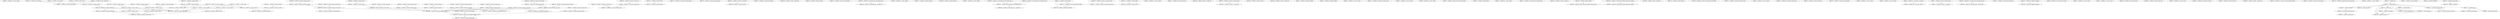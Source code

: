 digraph {
"DefId(0:29 ~ rust[fc84]::src::c_ctype::c_isalpha)";
"DefId(0:275 ~ rust[fc84]::src::ialloc::_gl_alloc_nomem)";
"DefId(0:274 ~ rust[fc84]::src::ialloc::imalloc)";
"DefId(0:273 ~ rust[fc84]::src::ialloc::irealloc)";
"DefId(0:272 ~ rust[fc84]::src::ialloc::icalloc)";
"DefId(0:271 ~ rust[fc84]::src::ialloc::ireallocarray)";
"DefId(0:1003 ~ rust[fc84]::src::xmalloc::_gl_alloc_nomem)";
"DefId(0:1002 ~ rust[fc84]::src::xmalloc::ireallocarray)";
"DefId(0:1001 ~ rust[fc84]::src::xmalloc::icalloc)";
"DefId(0:1004 ~ rust[fc84]::src::xmalloc::imalloc)";
"DefId(0:1000 ~ rust[fc84]::src::xmalloc::irealloc)";
"DefId(0:1007 ~ rust[fc84]::src::xmalloc::ximalloc)";
"DefId(0:1005 ~ rust[fc84]::src::xmalloc::check_nonnull)";
"DefId(0:1021 ~ rust[fc84]::src::xmalloc::xicalloc)";
"DefId(0:1010 ~ rust[fc84]::src::xmalloc::xirealloc)";
"DefId(0:1012 ~ rust[fc84]::src::xmalloc::xireallocarray)";
"DefId(0:1006 ~ rust[fc84]::src::xmalloc::xmalloc)";
"DefId(0:1020 ~ rust[fc84]::src::xmalloc::xcalloc)";
"DefId(0:1023 ~ rust[fc84]::src::xmalloc::ximemdup)";
"DefId(0:1024 ~ rust[fc84]::src::xmalloc::ximemdup0)";
"DefId(0:798 ~ rust[fc84]::src::quotearg::gettext_quote)";
"DefId(0:799 ~ rust[fc84]::src::quotearg::quotearg_buffer_restyled)";
"DefId(0:812 ~ rust[fc84]::src::quotearg::quotearg_n_options)";
"DefId(0:802 ~ rust[fc84]::src::quotearg::quotearg_alloc_mem)";
"DefId(0:800 ~ rust[fc84]::src::quotearg::quotearg_buffer)";
"DefId(0:814 ~ rust[fc84]::src::quotearg::quotearg_n_mem)";
"DefId(0:818 ~ rust[fc84]::src::quotearg::quotearg_n_style_mem)";
"DefId(0:813 ~ rust[fc84]::src::quotearg::quotearg_n)";
"DefId(0:833 ~ rust[fc84]::src::quotearg::quote_n_mem)";
"DefId(0:829 ~ rust[fc84]::src::quotearg::quotearg_n_custom_mem)";
"DefId(0:821 ~ rust[fc84]::src::quotearg::quotearg_char_mem)";
"DefId(0:817 ~ rust[fc84]::src::quotearg::quotearg_n_style)";
"DefId(0:826 ~ rust[fc84]::src::quotearg::quotearg_n_style_colon)";
"DefId(0:816 ~ rust[fc84]::src::quotearg::quotearg_mem)";
"DefId(0:935 ~ rust[fc84]::src::version_etc::version_etc_arn)";
"DefId(0:936 ~ rust[fc84]::src::version_etc::version_etc_ar)";
"DefId(0:937 ~ rust[fc84]::src::version_etc::version_etc_va)";
"DefId(0:940 ~ rust[fc84]::src::version_etc::version_etc)";
"DefId(0:815 ~ rust[fc84]::src::quotearg::quotearg)";
"DefId(0:797 ~ rust[fc84]::src::quotearg::quoting_options_from_style)";
"DefId(0:820 ~ rust[fc84]::src::quotearg::quotearg_style_mem)";
"DefId(0:1011 ~ rust[fc84]::src::xmalloc::xreallocarray)";
"DefId(0:1013 ~ rust[fc84]::src::xmalloc::xnmalloc)";
"DefId(0:1016 ~ rust[fc84]::src::xmalloc::x2nrealloc)";
"DefId(0:146 ~ rust[fc84]::src::fadvise::fdadvise)";
"DefId(0:147 ~ rust[fc84]::src::fadvise::fadvise)";
"DefId(0:791 ~ rust[fc84]::src::quotearg::clone_quoting_options)";
"DefId(0:792 ~ rust[fc84]::src::quotearg::get_quoting_style)";
"DefId(0:683 ~ rust[fc84]::src::mbrtoc32::mbszero)";
"DefId(0:685 ~ rust[fc84]::src::mbrtoc32::rpl_mbrtoc32)";
"DefId(0:810 ~ rust[fc84]::src::quotearg::quotearg_free)";
"DefId(0:801 ~ rust[fc84]::src::quotearg::quotearg_alloc)";
"DefId(0:889 ~ rust[fc84]::src::stdbit::__gl_stdbit_clzl)";
"DefId(0:236 ~ rust[fc84]::src::fseeko::rpl_fseeko)";
"DefId(0:182 ~ rust[fc84]::src::fcntl::run_static_initializers)";
"DefId(0:794 ~ rust[fc84]::src::quotearg::set_char_quoting)";
"DefId(0:899 ~ rust[fc84]::src::stdc_leading_zeros::__gl_stdbit_clzl)";
"DefId(0:904 ~ rust[fc84]::src::stdc_leading_zeros::stdc_leading_zeros_ul)";
"DefId(0:40 ~ rust[fc84]::src::c_ctype::c_isxdigit)";
"DefId(0:783 ~ rust[fc84]::src::quotearg::c32isprint)";
"DefId(0:784 ~ rust[fc84]::src::quotearg::mbszero)";
"DefId(0:31 ~ rust[fc84]::src::c_ctype::c_isblank)";
"DefId(0:898 ~ rust[fc84]::src::stdc_leading_zeros::__gl_stdbit_clz)";
"DefId(0:901 ~ rust[fc84]::src::stdc_leading_zeros::stdc_leading_zeros_ui)";
"DefId(0:902 ~ rust[fc84]::src::stdc_leading_zeros::stdc_leading_zeros_uc)";
"DefId(0:903 ~ rust[fc84]::src::stdc_leading_zeros::stdc_leading_zeros_us)";
"DefId(0:179 ~ rust[fc84]::src::fcntl::rpl_fcntl_DUPFD)";
"DefId(0:181 ~ rust[fc84]::src::fcntl::rpl_fcntl_DUPFD_CLOEXEC)";
"DefId(0:178 ~ rust[fc84]::src::fcntl::rpl_fcntl)";
"DefId(0:977 ~ rust[fc84]::src::xbinary_io::xset_binary_mode_error)";
"DefId(0:976 ~ rust[fc84]::src::xbinary_io::xset_binary_mode)";
"DefId(0:1009 ~ rust[fc84]::src::xmalloc::xrealloc)";
"DefId(0:1017 ~ rust[fc84]::src::xmalloc::xpalloc)";
"DefId(0:34 ~ rust[fc84]::src::c_ctype::c_isgraph)";
"DefId(0:971 ~ rust[fc84]::src::xalloc_die::xalloc_die)";
"DefId(0:890 ~ rust[fc84]::src::stdbit::__gl_stdbit_clzll)";
"DefId(0:819 ~ rust[fc84]::src::quotearg::quotearg_style)";
"DefId(0:834 ~ rust[fc84]::src::quotearg::quote_mem)";
"DefId(0:835 ~ rust[fc84]::src::quotearg::quote_n)";
"DefId(0:979 ~ rust[fc84]::src::xbinary_io::__gl_setmode)";
"DefId(0:978 ~ rust[fc84]::src::xbinary_io::set_binary_mode)";
"DefId(0:693 ~ rust[fc84]::src::mbszero::mbszero)";
"DefId(0:892 ~ rust[fc84]::src::stdbit::__gl_stdbit_ctzl)";
"DefId(0:15 ~ rust[fc84]::src::alignalloc::alignalloc)";
"DefId(0:16 ~ rust[fc84]::src::alignalloc::alignfree)";
"DefId(0:38 ~ rust[fc84]::src::c_ctype::c_isspace)";
"DefId(0:1018 ~ rust[fc84]::src::xmalloc::xzalloc)";
"DefId(0:715 ~ rust[fc84]::src::progname::set_program_name)";
"DefId(0:41 ~ rust[fc84]::src::c_ctype::c_tolower)";
"DefId(0:33 ~ rust[fc84]::src::c_ctype::c_isdigit)";
"DefId(0:92 ~ rust[fc84]::src::closeout::close_stdout_set_file_name)";
"DefId(0:218 ~ rust[fc84]::src::fpurge::fpurge)";
"DefId(0:39 ~ rust[fc84]::src::c_ctype::c_isupper)";
"DefId(0:110 ~ rust[fc84]::src::copy_file_range::rpl_copy_file_range)";
"DefId(0:1014 ~ rust[fc84]::src::xmalloc::xinmalloc)";
"DefId(0:891 ~ rust[fc84]::src::stdbit::__gl_stdbit_ctz)";
"DefId(0:202 ~ rust[fc84]::src::fflush::clear_ungetc_buffer_preserving_position)";
"DefId(0:203 ~ rust[fc84]::src::fflush::rpl_fflush)";
"DefId(0:882 ~ rust[fc84]::src::setlocale_null_unlocked::setlocale_null_unlocked)";
"DefId(0:883 ~ rust[fc84]::src::setlocale_null_unlocked::setlocale_null_r_unlocked)";
"DefId(0:888 ~ rust[fc84]::src::stdbit::__gl_stdbit_clz)";
"DefId(0:823 ~ rust[fc84]::src::quotearg::quotearg_char)";
"DefId(0:825 ~ rust[fc84]::src::quotearg::quotearg_colon_mem)";
"DefId(0:796 ~ rust[fc84]::src::quotearg::set_custom_quoting)";
"DefId(0:831 ~ rust[fc84]::src::quotearg::quotearg_custom_mem)";
"DefId(0:828 ~ rust[fc84]::src::quotearg::quotearg_n_custom)";
"DefId(0:1019 ~ rust[fc84]::src::xmalloc::xizalloc)";
"DefId(0:167 ~ rust[fc84]::src::fclose::rpl_fclose)";
"DefId(0:94 ~ rust[fc84]::src::closeout::close_stdout_set_ignore_EPIPE)";
"DefId(0:824 ~ rust[fc84]::src::quotearg::quotearg_colon)";
"DefId(0:1008 ~ rust[fc84]::src::xmalloc::xcharalloc)";
"DefId(0:1022 ~ rust[fc84]::src::xmalloc::xmemdup)";
"DefId(0:1025 ~ rust[fc84]::src::xmalloc::xstrdup)";
"DefId(0:871 ~ rust[fc84]::src::setlocale_null::setlocale_null_r)";
"DefId(0:36 ~ rust[fc84]::src::c_ctype::c_isprint)";
"DefId(0:667 ~ rust[fc84]::src::localcharset::locale_charset)";
"DefId(0:836 ~ rust[fc84]::src::quotearg::quote)";
"DefId(0:95 ~ rust[fc84]::src::closeout::close_stdout)";
"DefId(0:795 ~ rust[fc84]::src::quotearg::set_quoting_flags)";
"DefId(0:35 ~ rust[fc84]::src::c_ctype::c_islower)";
"DefId(0:42 ~ rust[fc84]::src::c_ctype::c_toupper)";
"DefId(0:47 ~ rust[fc84]::src::c_strcasecmp::c_tolower)";
"DefId(0:48 ~ rust[fc84]::src::c_strcasecmp::c_strcasecmp)";
"DefId(0:22 ~ rust[fc84]::src::binary_io::__gl_setmode)";
"DefId(0:21 ~ rust[fc84]::src::binary_io::set_binary_mode)";
"DefId(0:900 ~ rust[fc84]::src::stdc_leading_zeros::__gl_stdbit_clzll)";
"DefId(0:905 ~ rust[fc84]::src::stdc_leading_zeros::stdc_leading_zeros_ull)";
"DefId(0:872 ~ rust[fc84]::src::setlocale_null::setlocale_null)";
"DefId(0:830 ~ rust[fc84]::src::quotearg::quotearg_custom)";
"DefId(0:960 ~ rust[fc84]::src::xalignalloc::alignalloc)";
"DefId(0:961 ~ rust[fc84]::src::xalignalloc::xalignalloc)";
"DefId(0:66 ~ rust[fc84]::src::close_stream::close_stream)";
"DefId(0:32 ~ rust[fc84]::src::c_ctype::c_iscntrl)";
"DefId(0:37 ~ rust[fc84]::src::c_ctype::c_ispunct)";
"DefId(0:849 ~ rust[fc84]::src::safe_read::safe_read)";
"DefId(0:862 ~ rust[fc84]::src::safe_write::safe_write)";
"DefId(0:1015 ~ rust[fc84]::src::xmalloc::x2realloc)";
"DefId(0:30 ~ rust[fc84]::src::c_ctype::c_isascii)";
"DefId(0:254 ~ rust[fc84]::src::hard_locale::hard_locale)";
"DefId(0:245 ~ rust[fc84]::src::full_write::full_write)";
"DefId(0:893 ~ rust[fc84]::src::stdbit::__gl_stdbit_ctzll)";
"DefId(0:941 ~ rust[fc84]::src::version_etc::emit_bug_reporting_address)";
"DefId(0:793 ~ rust[fc84]::src::quotearg::set_quoting_style)";
"DefId(0:724 ~ rust[fc84]::src::propername_lite::proper_name_lite)";
"DefId(0:28 ~ rust[fc84]::src::c_ctype::c_isalnum)";
"DefId(0:105 ~ cat[4a5d]::__gl_stdbit_clzll)";
"DefId(0:106 ~ cat[4a5d]::stdc_leading_zeros_ull)";
"DefId(0:107 ~ cat[4a5d]::io_blksize)";
"DefId(0:127 ~ cat[4a5d]::main_0)";
"DefId(0:126 ~ cat[4a5d]::copy_cat)";
"DefId(0:103 ~ cat[4a5d]::write_error)";
"DefId(0:125 ~ cat[4a5d]::cat)";
"DefId(0:123 ~ cat[4a5d]::simple_cat)";
"DefId(0:124 ~ cat[4a5d]::write_pending)";
"DefId(0:104 ~ cat[4a5d]::alignfree)";
"DefId(0:122 ~ cat[4a5d]::next_line_num)";
"DefId(0:110 ~ cat[4a5d]::xset_binary_mode_error)";
"DefId(0:111 ~ cat[4a5d]::xset_binary_mode)";
"DefId(0:100 ~ cat[4a5d]::emit_ancillary_info)";
"DefId(0:121 ~ cat[4a5d]::usage)";
"DefId(0:99 ~ cat[4a5d]::emit_stdin_note)";
"DefId(0:131 ~ cat[4a5d]::main)";
"DefId(0:132 ~ cat[4a5d]::run_static_initializers)";
"DefId(0:98 ~ cat[4a5d]::is_ENOTSUP)";
"DefId(0:108 ~ cat[4a5d]::__gl_setmode)";
"DefId(0:109 ~ cat[4a5d]::set_binary_mode)";
"DefId(0:274 ~ rust[fc84]::src::ialloc::imalloc)" -> "DefId(0:275 ~ rust[fc84]::src::ialloc::_gl_alloc_nomem)";
"DefId(0:273 ~ rust[fc84]::src::ialloc::irealloc)" -> "DefId(0:275 ~ rust[fc84]::src::ialloc::_gl_alloc_nomem)";
"DefId(0:272 ~ rust[fc84]::src::ialloc::icalloc)" -> "DefId(0:275 ~ rust[fc84]::src::ialloc::_gl_alloc_nomem)";
"DefId(0:271 ~ rust[fc84]::src::ialloc::ireallocarray)" -> "DefId(0:275 ~ rust[fc84]::src::ialloc::_gl_alloc_nomem)";
"DefId(0:1002 ~ rust[fc84]::src::xmalloc::ireallocarray)" -> "DefId(0:1003 ~ rust[fc84]::src::xmalloc::_gl_alloc_nomem)";
"DefId(0:1001 ~ rust[fc84]::src::xmalloc::icalloc)" -> "DefId(0:1003 ~ rust[fc84]::src::xmalloc::_gl_alloc_nomem)";
"DefId(0:1004 ~ rust[fc84]::src::xmalloc::imalloc)" -> "DefId(0:1003 ~ rust[fc84]::src::xmalloc::_gl_alloc_nomem)";
"DefId(0:1000 ~ rust[fc84]::src::xmalloc::irealloc)" -> "DefId(0:1003 ~ rust[fc84]::src::xmalloc::_gl_alloc_nomem)";
"DefId(0:1007 ~ rust[fc84]::src::xmalloc::ximalloc)" -> "DefId(0:1004 ~ rust[fc84]::src::xmalloc::imalloc)";
"DefId(0:1007 ~ rust[fc84]::src::xmalloc::ximalloc)" -> "DefId(0:1005 ~ rust[fc84]::src::xmalloc::check_nonnull)";
"DefId(0:1021 ~ rust[fc84]::src::xmalloc::xicalloc)" -> "DefId(0:1005 ~ rust[fc84]::src::xmalloc::check_nonnull)";
"DefId(0:1021 ~ rust[fc84]::src::xmalloc::xicalloc)" -> "DefId(0:1001 ~ rust[fc84]::src::xmalloc::icalloc)";
"DefId(0:1010 ~ rust[fc84]::src::xmalloc::xirealloc)" -> "DefId(0:1005 ~ rust[fc84]::src::xmalloc::check_nonnull)";
"DefId(0:1010 ~ rust[fc84]::src::xmalloc::xirealloc)" -> "DefId(0:1000 ~ rust[fc84]::src::xmalloc::irealloc)";
"DefId(0:1012 ~ rust[fc84]::src::xmalloc::xireallocarray)" -> "DefId(0:1005 ~ rust[fc84]::src::xmalloc::check_nonnull)";
"DefId(0:1012 ~ rust[fc84]::src::xmalloc::xireallocarray)" -> "DefId(0:1002 ~ rust[fc84]::src::xmalloc::ireallocarray)";
"DefId(0:1006 ~ rust[fc84]::src::xmalloc::xmalloc)" -> "DefId(0:1005 ~ rust[fc84]::src::xmalloc::check_nonnull)";
"DefId(0:1020 ~ rust[fc84]::src::xmalloc::xcalloc)" -> "DefId(0:1005 ~ rust[fc84]::src::xmalloc::check_nonnull)";
"DefId(0:1023 ~ rust[fc84]::src::xmalloc::ximemdup)" -> "DefId(0:1007 ~ rust[fc84]::src::xmalloc::ximalloc)";
"DefId(0:1024 ~ rust[fc84]::src::xmalloc::ximemdup0)" -> "DefId(0:1007 ~ rust[fc84]::src::xmalloc::ximalloc)";
"DefId(0:799 ~ rust[fc84]::src::quotearg::quotearg_buffer_restyled)" -> "DefId(0:798 ~ rust[fc84]::src::quotearg::gettext_quote)";
"DefId(0:799 ~ rust[fc84]::src::quotearg::quotearg_buffer_restyled)" -> "DefId(0:799 ~ rust[fc84]::src::quotearg::quotearg_buffer_restyled)";
"DefId(0:812 ~ rust[fc84]::src::quotearg::quotearg_n_options)" -> "DefId(0:799 ~ rust[fc84]::src::quotearg::quotearg_buffer_restyled)";
"DefId(0:802 ~ rust[fc84]::src::quotearg::quotearg_alloc_mem)" -> "DefId(0:799 ~ rust[fc84]::src::quotearg::quotearg_buffer_restyled)";
"DefId(0:800 ~ rust[fc84]::src::quotearg::quotearg_buffer)" -> "DefId(0:799 ~ rust[fc84]::src::quotearg::quotearg_buffer_restyled)";
"DefId(0:814 ~ rust[fc84]::src::quotearg::quotearg_n_mem)" -> "DefId(0:812 ~ rust[fc84]::src::quotearg::quotearg_n_options)";
"DefId(0:818 ~ rust[fc84]::src::quotearg::quotearg_n_style_mem)" -> "DefId(0:812 ~ rust[fc84]::src::quotearg::quotearg_n_options)";
"DefId(0:818 ~ rust[fc84]::src::quotearg::quotearg_n_style_mem)" -> "DefId(0:797 ~ rust[fc84]::src::quotearg::quoting_options_from_style)";
"DefId(0:813 ~ rust[fc84]::src::quotearg::quotearg_n)" -> "DefId(0:812 ~ rust[fc84]::src::quotearg::quotearg_n_options)";
"DefId(0:833 ~ rust[fc84]::src::quotearg::quote_n_mem)" -> "DefId(0:812 ~ rust[fc84]::src::quotearg::quotearg_n_options)";
"DefId(0:829 ~ rust[fc84]::src::quotearg::quotearg_n_custom_mem)" -> "DefId(0:812 ~ rust[fc84]::src::quotearg::quotearg_n_options)";
"DefId(0:829 ~ rust[fc84]::src::quotearg::quotearg_n_custom_mem)" -> "DefId(0:796 ~ rust[fc84]::src::quotearg::set_custom_quoting)";
"DefId(0:821 ~ rust[fc84]::src::quotearg::quotearg_char_mem)" -> "DefId(0:812 ~ rust[fc84]::src::quotearg::quotearg_n_options)";
"DefId(0:821 ~ rust[fc84]::src::quotearg::quotearg_char_mem)" -> "DefId(0:794 ~ rust[fc84]::src::quotearg::set_char_quoting)";
"DefId(0:817 ~ rust[fc84]::src::quotearg::quotearg_n_style)" -> "DefId(0:812 ~ rust[fc84]::src::quotearg::quotearg_n_options)";
"DefId(0:817 ~ rust[fc84]::src::quotearg::quotearg_n_style)" -> "DefId(0:797 ~ rust[fc84]::src::quotearg::quoting_options_from_style)";
"DefId(0:826 ~ rust[fc84]::src::quotearg::quotearg_n_style_colon)" -> "DefId(0:812 ~ rust[fc84]::src::quotearg::quotearg_n_options)";
"DefId(0:826 ~ rust[fc84]::src::quotearg::quotearg_n_style_colon)" -> "DefId(0:797 ~ rust[fc84]::src::quotearg::quoting_options_from_style)";
"DefId(0:826 ~ rust[fc84]::src::quotearg::quotearg_n_style_colon)" -> "DefId(0:794 ~ rust[fc84]::src::quotearg::set_char_quoting)";
"DefId(0:816 ~ rust[fc84]::src::quotearg::quotearg_mem)" -> "DefId(0:814 ~ rust[fc84]::src::quotearg::quotearg_n_mem)";
"DefId(0:936 ~ rust[fc84]::src::version_etc::version_etc_ar)" -> "DefId(0:935 ~ rust[fc84]::src::version_etc::version_etc_arn)";
"DefId(0:937 ~ rust[fc84]::src::version_etc::version_etc_va)" -> "DefId(0:935 ~ rust[fc84]::src::version_etc::version_etc_arn)";
"DefId(0:940 ~ rust[fc84]::src::version_etc::version_etc)" -> "DefId(0:937 ~ rust[fc84]::src::version_etc::version_etc_va)";
"DefId(0:815 ~ rust[fc84]::src::quotearg::quotearg)" -> "DefId(0:813 ~ rust[fc84]::src::quotearg::quotearg_n)";
"DefId(0:820 ~ rust[fc84]::src::quotearg::quotearg_style_mem)" -> "DefId(0:818 ~ rust[fc84]::src::quotearg::quotearg_n_style_mem)";
"DefId(0:1013 ~ rust[fc84]::src::xmalloc::xnmalloc)" -> "DefId(0:1011 ~ rust[fc84]::src::xmalloc::xreallocarray)";
"DefId(0:1016 ~ rust[fc84]::src::xmalloc::x2nrealloc)" -> "DefId(0:1011 ~ rust[fc84]::src::xmalloc::xreallocarray)";
"DefId(0:147 ~ rust[fc84]::src::fadvise::fadvise)" -> "DefId(0:146 ~ rust[fc84]::src::fadvise::fdadvise)";
"DefId(0:685 ~ rust[fc84]::src::mbrtoc32::rpl_mbrtoc32)" -> "DefId(0:683 ~ rust[fc84]::src::mbrtoc32::mbszero)";
"DefId(0:801 ~ rust[fc84]::src::quotearg::quotearg_alloc)" -> "DefId(0:802 ~ rust[fc84]::src::quotearg::quotearg_alloc_mem)";
"DefId(0:904 ~ rust[fc84]::src::stdc_leading_zeros::stdc_leading_zeros_ul)" -> "DefId(0:899 ~ rust[fc84]::src::stdc_leading_zeros::__gl_stdbit_clzl)";
"DefId(0:901 ~ rust[fc84]::src::stdc_leading_zeros::stdc_leading_zeros_ui)" -> "DefId(0:898 ~ rust[fc84]::src::stdc_leading_zeros::__gl_stdbit_clz)";
"DefId(0:902 ~ rust[fc84]::src::stdc_leading_zeros::stdc_leading_zeros_uc)" -> "DefId(0:901 ~ rust[fc84]::src::stdc_leading_zeros::stdc_leading_zeros_ui)";
"DefId(0:903 ~ rust[fc84]::src::stdc_leading_zeros::stdc_leading_zeros_us)" -> "DefId(0:901 ~ rust[fc84]::src::stdc_leading_zeros::stdc_leading_zeros_ui)";
"DefId(0:181 ~ rust[fc84]::src::fcntl::rpl_fcntl_DUPFD_CLOEXEC)" -> "DefId(0:179 ~ rust[fc84]::src::fcntl::rpl_fcntl_DUPFD)";
"DefId(0:178 ~ rust[fc84]::src::fcntl::rpl_fcntl)" -> "DefId(0:179 ~ rust[fc84]::src::fcntl::rpl_fcntl_DUPFD)";
"DefId(0:178 ~ rust[fc84]::src::fcntl::rpl_fcntl)" -> "DefId(0:181 ~ rust[fc84]::src::fcntl::rpl_fcntl_DUPFD_CLOEXEC)";
"DefId(0:976 ~ rust[fc84]::src::xbinary_io::xset_binary_mode)" -> "DefId(0:977 ~ rust[fc84]::src::xbinary_io::xset_binary_mode_error)";
"DefId(0:1017 ~ rust[fc84]::src::xmalloc::xpalloc)" -> "DefId(0:1009 ~ rust[fc84]::src::xmalloc::xrealloc)";
"DefId(0:819 ~ rust[fc84]::src::quotearg::quotearg_style)" -> "DefId(0:817 ~ rust[fc84]::src::quotearg::quotearg_n_style)";
"DefId(0:834 ~ rust[fc84]::src::quotearg::quote_mem)" -> "DefId(0:833 ~ rust[fc84]::src::quotearg::quote_n_mem)";
"DefId(0:835 ~ rust[fc84]::src::quotearg::quote_n)" -> "DefId(0:833 ~ rust[fc84]::src::quotearg::quote_n_mem)";
"DefId(0:978 ~ rust[fc84]::src::xbinary_io::set_binary_mode)" -> "DefId(0:979 ~ rust[fc84]::src::xbinary_io::__gl_setmode)";
"DefId(0:1018 ~ rust[fc84]::src::xmalloc::xzalloc)" -> "DefId(0:1020 ~ rust[fc84]::src::xmalloc::xcalloc)";
"DefId(0:1014 ~ rust[fc84]::src::xmalloc::xinmalloc)" -> "DefId(0:1012 ~ rust[fc84]::src::xmalloc::xireallocarray)";
"DefId(0:203 ~ rust[fc84]::src::fflush::rpl_fflush)" -> "DefId(0:202 ~ rust[fc84]::src::fflush::clear_ungetc_buffer_preserving_position)";
"DefId(0:883 ~ rust[fc84]::src::setlocale_null_unlocked::setlocale_null_r_unlocked)" -> "DefId(0:882 ~ rust[fc84]::src::setlocale_null_unlocked::setlocale_null_unlocked)";
"DefId(0:823 ~ rust[fc84]::src::quotearg::quotearg_char)" -> "DefId(0:821 ~ rust[fc84]::src::quotearg::quotearg_char_mem)";
"DefId(0:825 ~ rust[fc84]::src::quotearg::quotearg_colon_mem)" -> "DefId(0:821 ~ rust[fc84]::src::quotearg::quotearg_char_mem)";
"DefId(0:831 ~ rust[fc84]::src::quotearg::quotearg_custom_mem)" -> "DefId(0:829 ~ rust[fc84]::src::quotearg::quotearg_n_custom_mem)";
"DefId(0:828 ~ rust[fc84]::src::quotearg::quotearg_n_custom)" -> "DefId(0:829 ~ rust[fc84]::src::quotearg::quotearg_n_custom_mem)";
"DefId(0:1019 ~ rust[fc84]::src::xmalloc::xizalloc)" -> "DefId(0:1021 ~ rust[fc84]::src::xmalloc::xicalloc)";
"DefId(0:824 ~ rust[fc84]::src::quotearg::quotearg_colon)" -> "DefId(0:823 ~ rust[fc84]::src::quotearg::quotearg_char)";
"DefId(0:1008 ~ rust[fc84]::src::xmalloc::xcharalloc)" -> "DefId(0:1006 ~ rust[fc84]::src::xmalloc::xmalloc)";
"DefId(0:1008 ~ rust[fc84]::src::xmalloc::xcharalloc)" -> "DefId(0:1013 ~ rust[fc84]::src::xmalloc::xnmalloc)";
"DefId(0:1022 ~ rust[fc84]::src::xmalloc::xmemdup)" -> "DefId(0:1006 ~ rust[fc84]::src::xmalloc::xmalloc)";
"DefId(0:1025 ~ rust[fc84]::src::xmalloc::xstrdup)" -> "DefId(0:1022 ~ rust[fc84]::src::xmalloc::xmemdup)";
"DefId(0:836 ~ rust[fc84]::src::quotearg::quote)" -> "DefId(0:835 ~ rust[fc84]::src::quotearg::quote_n)";
"DefId(0:48 ~ rust[fc84]::src::c_strcasecmp::c_strcasecmp)" -> "DefId(0:47 ~ rust[fc84]::src::c_strcasecmp::c_tolower)";
"DefId(0:21 ~ rust[fc84]::src::binary_io::set_binary_mode)" -> "DefId(0:22 ~ rust[fc84]::src::binary_io::__gl_setmode)";
"DefId(0:905 ~ rust[fc84]::src::stdc_leading_zeros::stdc_leading_zeros_ull)" -> "DefId(0:900 ~ rust[fc84]::src::stdc_leading_zeros::__gl_stdbit_clzll)";
"DefId(0:830 ~ rust[fc84]::src::quotearg::quotearg_custom)" -> "DefId(0:828 ~ rust[fc84]::src::quotearg::quotearg_n_custom)";
"DefId(0:961 ~ rust[fc84]::src::xalignalloc::xalignalloc)" -> "DefId(0:960 ~ rust[fc84]::src::xalignalloc::alignalloc)";
"DefId(0:1015 ~ rust[fc84]::src::xmalloc::x2realloc)" -> "DefId(0:1016 ~ rust[fc84]::src::xmalloc::x2nrealloc)";
"DefId(0:106 ~ cat[4a5d]::stdc_leading_zeros_ull)" -> "DefId(0:105 ~ cat[4a5d]::__gl_stdbit_clzll)";
"DefId(0:107 ~ cat[4a5d]::io_blksize)" -> "DefId(0:106 ~ cat[4a5d]::stdc_leading_zeros_ull)";
"DefId(0:127 ~ cat[4a5d]::main_0)" -> "DefId(0:107 ~ cat[4a5d]::io_blksize)";
"DefId(0:127 ~ cat[4a5d]::main_0)" -> "DefId(0:126 ~ cat[4a5d]::copy_cat)";
"DefId(0:127 ~ cat[4a5d]::main_0)" -> "DefId(0:103 ~ cat[4a5d]::write_error)";
"DefId(0:127 ~ cat[4a5d]::main_0)" -> "DefId(0:104 ~ cat[4a5d]::alignfree)";
"DefId(0:127 ~ cat[4a5d]::main_0)" -> "DefId(0:125 ~ cat[4a5d]::cat)";
"DefId(0:127 ~ cat[4a5d]::main_0)" -> "DefId(0:123 ~ cat[4a5d]::simple_cat)";
"DefId(0:127 ~ cat[4a5d]::main_0)" -> "DefId(0:111 ~ cat[4a5d]::xset_binary_mode)";
"DefId(0:127 ~ cat[4a5d]::main_0)" -> "DefId(0:121 ~ cat[4a5d]::usage)";
"DefId(0:125 ~ cat[4a5d]::cat)" -> "DefId(0:103 ~ cat[4a5d]::write_error)";
"DefId(0:125 ~ cat[4a5d]::cat)" -> "DefId(0:122 ~ cat[4a5d]::next_line_num)";
"DefId(0:125 ~ cat[4a5d]::cat)" -> "DefId(0:124 ~ cat[4a5d]::write_pending)";
"DefId(0:123 ~ cat[4a5d]::simple_cat)" -> "DefId(0:103 ~ cat[4a5d]::write_error)";
"DefId(0:124 ~ cat[4a5d]::write_pending)" -> "DefId(0:103 ~ cat[4a5d]::write_error)";
"DefId(0:111 ~ cat[4a5d]::xset_binary_mode)" -> "DefId(0:110 ~ cat[4a5d]::xset_binary_mode_error)";
"DefId(0:121 ~ cat[4a5d]::usage)" -> "DefId(0:100 ~ cat[4a5d]::emit_ancillary_info)";
"DefId(0:121 ~ cat[4a5d]::usage)" -> "DefId(0:99 ~ cat[4a5d]::emit_stdin_note)";
"DefId(0:131 ~ cat[4a5d]::main)" -> "DefId(0:127 ~ cat[4a5d]::main_0)";
"DefId(0:109 ~ cat[4a5d]::set_binary_mode)" -> "DefId(0:108 ~ cat[4a5d]::__gl_setmode)";
}
